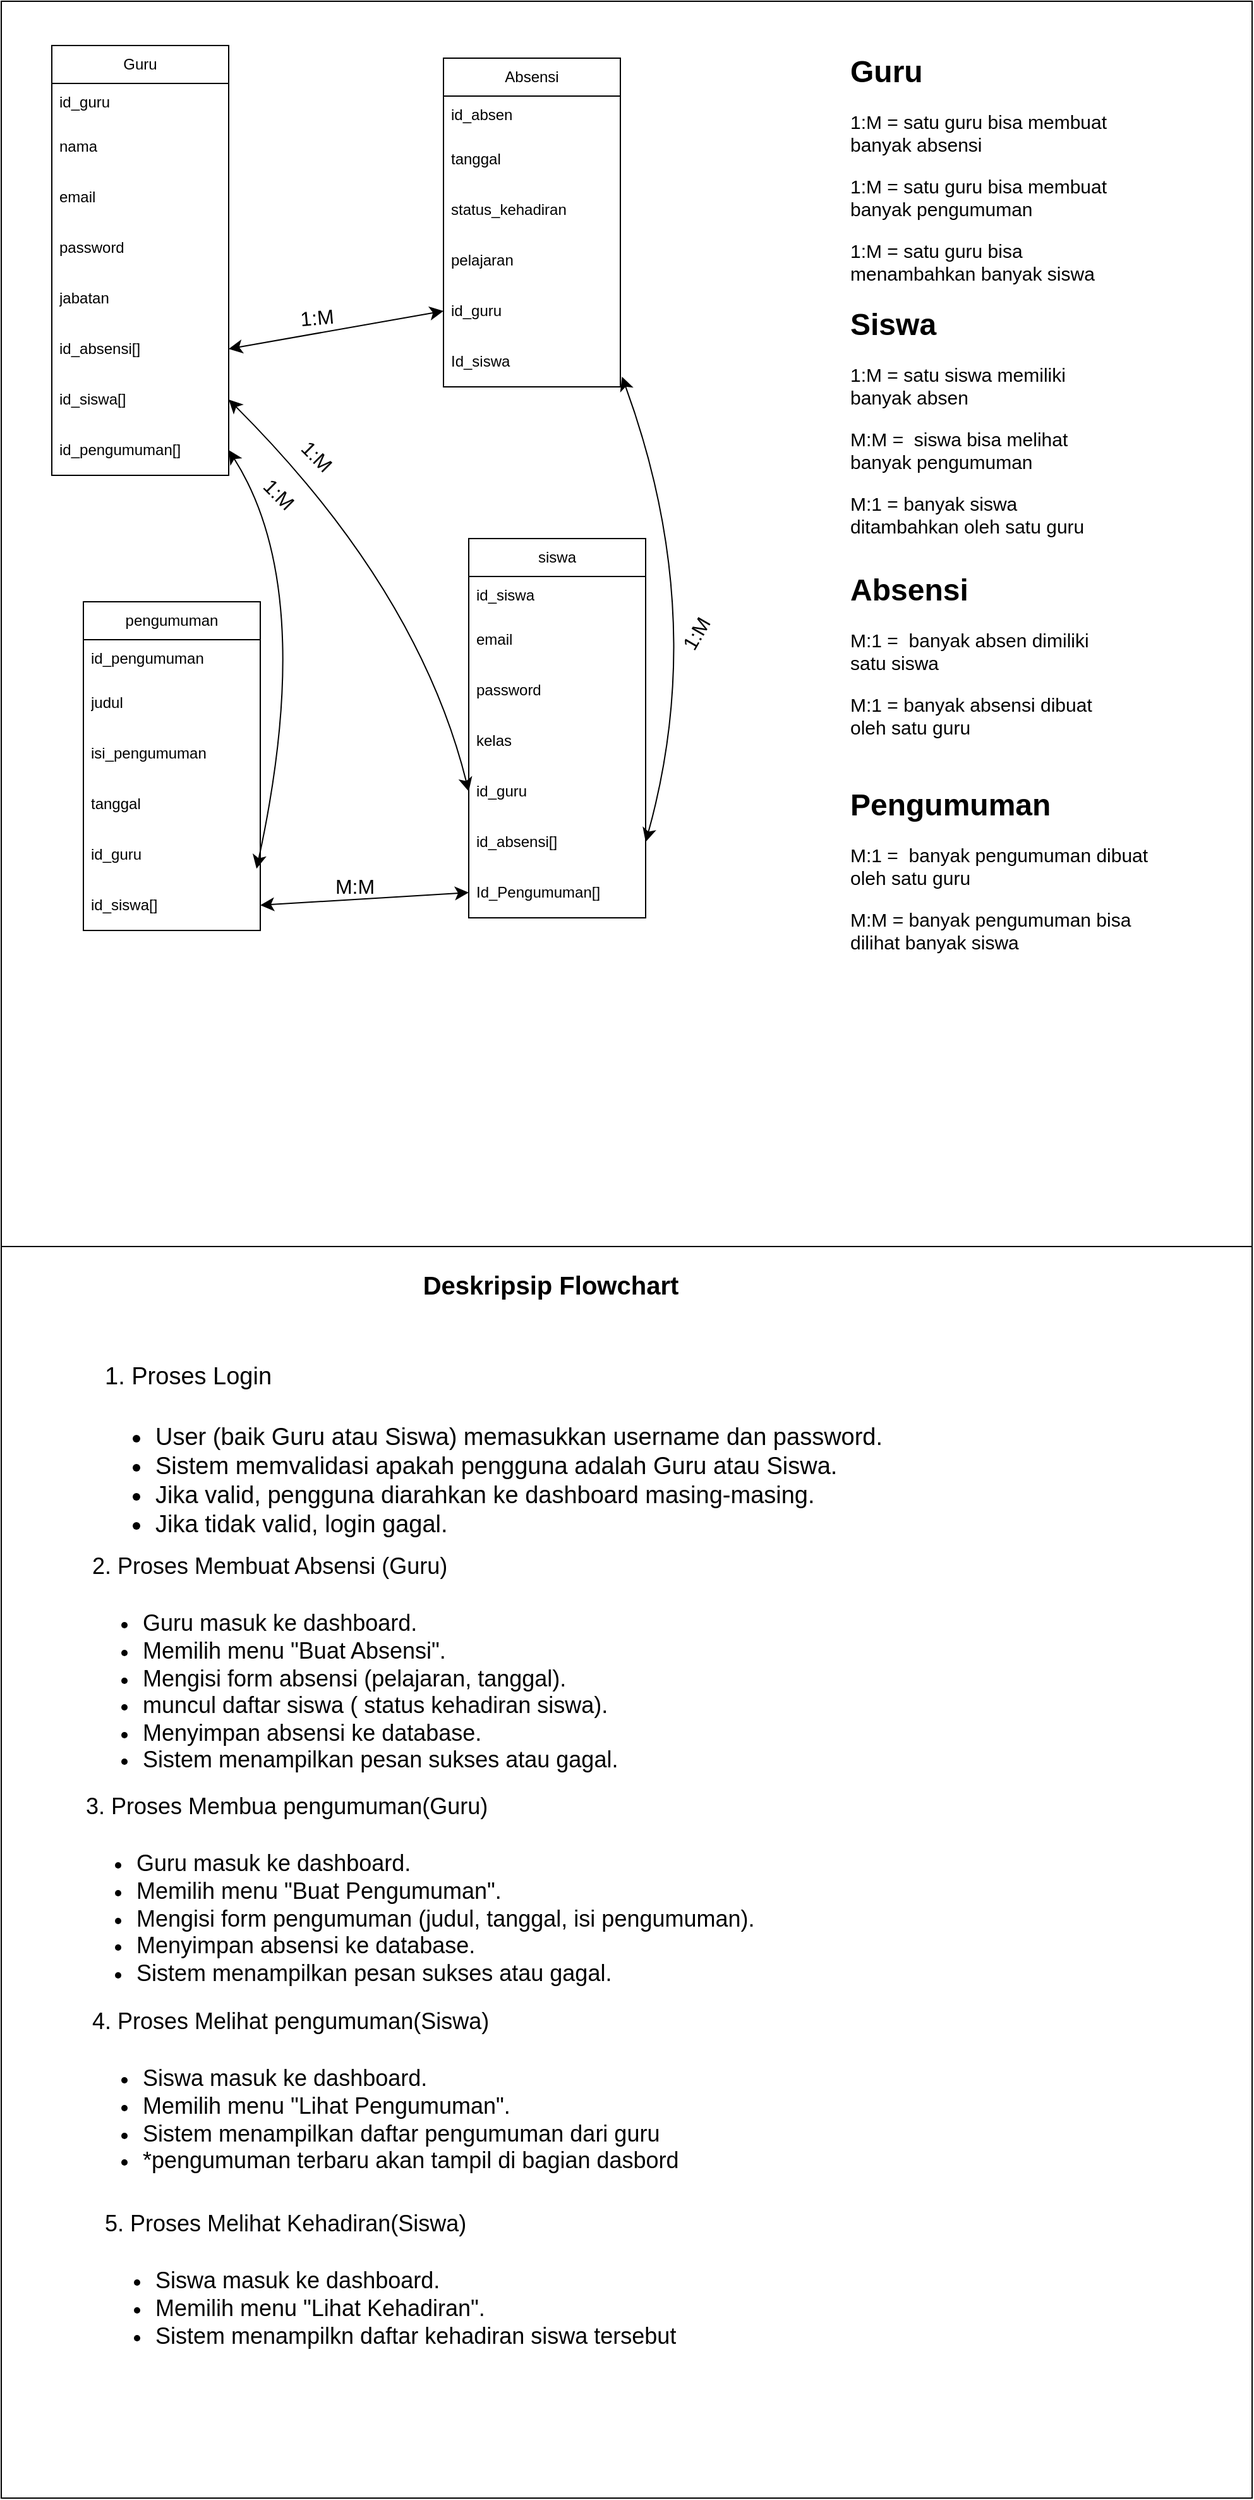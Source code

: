 <mxfile version="24.8.0">
  <diagram id="K_mYu5_qlWjs1zWiiDSz" name="Page-1">
    <mxGraphModel dx="1540" dy="1109" grid="1" gridSize="10" guides="1" tooltips="1" connect="1" arrows="1" fold="1" page="0" pageScale="1" pageWidth="850" pageHeight="1100" math="0" shadow="0">
      <root>
        <mxCell id="0" />
        <mxCell id="1" parent="0" />
        <mxCell id="2ChYjcpy2FNca0OiJrrC-1" value="" style="whiteSpace=wrap;html=1;aspect=fixed;" parent="1" vertex="1">
          <mxGeometry x="150" y="-25" width="990" height="990" as="geometry" />
        </mxCell>
        <mxCell id="QQ9MUmaFVc_EYHblTzJI-6" value="Guru" style="swimlane;fontStyle=0;childLayout=stackLayout;horizontal=1;startSize=30;horizontalStack=0;resizeParent=1;resizeParentMax=0;resizeLast=0;collapsible=1;marginBottom=0;whiteSpace=wrap;html=1;" vertex="1" parent="1">
          <mxGeometry x="190" y="10" width="140" height="340" as="geometry" />
        </mxCell>
        <mxCell id="QQ9MUmaFVc_EYHblTzJI-7" value="id_guru" style="text;strokeColor=none;fillColor=none;align=left;verticalAlign=middle;spacingLeft=4;spacingRight=4;overflow=hidden;points=[[0,0.5],[1,0.5]];portConstraint=eastwest;rotatable=0;whiteSpace=wrap;html=1;" vertex="1" parent="QQ9MUmaFVc_EYHblTzJI-6">
          <mxGeometry y="30" width="140" height="30" as="geometry" />
        </mxCell>
        <mxCell id="QQ9MUmaFVc_EYHblTzJI-8" value="nama" style="text;strokeColor=none;fillColor=none;align=left;verticalAlign=middle;spacingLeft=4;spacingRight=4;overflow=hidden;points=[[0,0.5],[1,0.5]];portConstraint=eastwest;rotatable=0;whiteSpace=wrap;html=1;" vertex="1" parent="QQ9MUmaFVc_EYHblTzJI-6">
          <mxGeometry y="60" width="140" height="40" as="geometry" />
        </mxCell>
        <mxCell id="QQ9MUmaFVc_EYHblTzJI-9" value="email" style="text;strokeColor=none;fillColor=none;align=left;verticalAlign=middle;spacingLeft=4;spacingRight=4;overflow=hidden;points=[[0,0.5],[1,0.5]];portConstraint=eastwest;rotatable=0;whiteSpace=wrap;html=1;" vertex="1" parent="QQ9MUmaFVc_EYHblTzJI-6">
          <mxGeometry y="100" width="140" height="40" as="geometry" />
        </mxCell>
        <mxCell id="QQ9MUmaFVc_EYHblTzJI-10" value="password" style="text;strokeColor=none;fillColor=none;align=left;verticalAlign=middle;spacingLeft=4;spacingRight=4;overflow=hidden;points=[[0,0.5],[1,0.5]];portConstraint=eastwest;rotatable=0;whiteSpace=wrap;html=1;" vertex="1" parent="QQ9MUmaFVc_EYHblTzJI-6">
          <mxGeometry y="140" width="140" height="40" as="geometry" />
        </mxCell>
        <mxCell id="QQ9MUmaFVc_EYHblTzJI-11" value="jabatan" style="text;strokeColor=none;fillColor=none;align=left;verticalAlign=middle;spacingLeft=4;spacingRight=4;overflow=hidden;points=[[0,0.5],[1,0.5]];portConstraint=eastwest;rotatable=0;whiteSpace=wrap;html=1;" vertex="1" parent="QQ9MUmaFVc_EYHblTzJI-6">
          <mxGeometry y="180" width="140" height="40" as="geometry" />
        </mxCell>
        <mxCell id="QQ9MUmaFVc_EYHblTzJI-73" value="id_absensi[]" style="text;strokeColor=none;fillColor=none;align=left;verticalAlign=middle;spacingLeft=4;spacingRight=4;overflow=hidden;points=[[0,0.5],[1,0.5]];portConstraint=eastwest;rotatable=0;whiteSpace=wrap;html=1;" vertex="1" parent="QQ9MUmaFVc_EYHblTzJI-6">
          <mxGeometry y="220" width="140" height="40" as="geometry" />
        </mxCell>
        <mxCell id="QQ9MUmaFVc_EYHblTzJI-74" value="id_siswa[]" style="text;strokeColor=none;fillColor=none;align=left;verticalAlign=middle;spacingLeft=4;spacingRight=4;overflow=hidden;points=[[0,0.5],[1,0.5]];portConstraint=eastwest;rotatable=0;whiteSpace=wrap;html=1;" vertex="1" parent="QQ9MUmaFVc_EYHblTzJI-6">
          <mxGeometry y="260" width="140" height="40" as="geometry" />
        </mxCell>
        <mxCell id="QQ9MUmaFVc_EYHblTzJI-75" value="id_pengumuman[]" style="text;strokeColor=none;fillColor=none;align=left;verticalAlign=middle;spacingLeft=4;spacingRight=4;overflow=hidden;points=[[0,0.5],[1,0.5]];portConstraint=eastwest;rotatable=0;whiteSpace=wrap;html=1;" vertex="1" parent="QQ9MUmaFVc_EYHblTzJI-6">
          <mxGeometry y="300" width="140" height="40" as="geometry" />
        </mxCell>
        <mxCell id="QQ9MUmaFVc_EYHblTzJI-15" value="siswa" style="swimlane;fontStyle=0;childLayout=stackLayout;horizontal=1;startSize=30;horizontalStack=0;resizeParent=1;resizeParentMax=0;resizeLast=0;collapsible=1;marginBottom=0;whiteSpace=wrap;html=1;" vertex="1" parent="1">
          <mxGeometry x="520" y="400" width="140" height="300" as="geometry" />
        </mxCell>
        <mxCell id="QQ9MUmaFVc_EYHblTzJI-16" value="id_siswa" style="text;strokeColor=none;fillColor=none;align=left;verticalAlign=middle;spacingLeft=4;spacingRight=4;overflow=hidden;points=[[0,0.5],[1,0.5]];portConstraint=eastwest;rotatable=0;whiteSpace=wrap;html=1;" vertex="1" parent="QQ9MUmaFVc_EYHblTzJI-15">
          <mxGeometry y="30" width="140" height="30" as="geometry" />
        </mxCell>
        <mxCell id="QQ9MUmaFVc_EYHblTzJI-17" value="email" style="text;strokeColor=none;fillColor=none;align=left;verticalAlign=middle;spacingLeft=4;spacingRight=4;overflow=hidden;points=[[0,0.5],[1,0.5]];portConstraint=eastwest;rotatable=0;whiteSpace=wrap;html=1;" vertex="1" parent="QQ9MUmaFVc_EYHblTzJI-15">
          <mxGeometry y="60" width="140" height="40" as="geometry" />
        </mxCell>
        <mxCell id="QQ9MUmaFVc_EYHblTzJI-18" value="password" style="text;strokeColor=none;fillColor=none;align=left;verticalAlign=middle;spacingLeft=4;spacingRight=4;overflow=hidden;points=[[0,0.5],[1,0.5]];portConstraint=eastwest;rotatable=0;whiteSpace=wrap;html=1;" vertex="1" parent="QQ9MUmaFVc_EYHblTzJI-15">
          <mxGeometry y="100" width="140" height="40" as="geometry" />
        </mxCell>
        <mxCell id="QQ9MUmaFVc_EYHblTzJI-19" value="kelas" style="text;strokeColor=none;fillColor=none;align=left;verticalAlign=middle;spacingLeft=4;spacingRight=4;overflow=hidden;points=[[0,0.5],[1,0.5]];portConstraint=eastwest;rotatable=0;whiteSpace=wrap;html=1;" vertex="1" parent="QQ9MUmaFVc_EYHblTzJI-15">
          <mxGeometry y="140" width="140" height="40" as="geometry" />
        </mxCell>
        <mxCell id="QQ9MUmaFVc_EYHblTzJI-60" value="id_guru" style="text;strokeColor=none;fillColor=none;align=left;verticalAlign=middle;spacingLeft=4;spacingRight=4;overflow=hidden;points=[[0,0.5],[1,0.5]];portConstraint=eastwest;rotatable=0;whiteSpace=wrap;html=1;" vertex="1" parent="QQ9MUmaFVc_EYHblTzJI-15">
          <mxGeometry y="180" width="140" height="40" as="geometry" />
        </mxCell>
        <mxCell id="QQ9MUmaFVc_EYHblTzJI-80" value="id_absensi[]" style="text;strokeColor=none;fillColor=none;align=left;verticalAlign=middle;spacingLeft=4;spacingRight=4;overflow=hidden;points=[[0,0.5],[1,0.5]];portConstraint=eastwest;rotatable=0;whiteSpace=wrap;html=1;" vertex="1" parent="QQ9MUmaFVc_EYHblTzJI-15">
          <mxGeometry y="220" width="140" height="40" as="geometry" />
        </mxCell>
        <mxCell id="QQ9MUmaFVc_EYHblTzJI-65" value="Id_Pengumuman[]" style="text;strokeColor=none;fillColor=none;align=left;verticalAlign=middle;spacingLeft=4;spacingRight=4;overflow=hidden;points=[[0,0.5],[1,0.5]];portConstraint=eastwest;rotatable=0;whiteSpace=wrap;html=1;" vertex="1" parent="QQ9MUmaFVc_EYHblTzJI-15">
          <mxGeometry y="260" width="140" height="40" as="geometry" />
        </mxCell>
        <mxCell id="QQ9MUmaFVc_EYHblTzJI-21" value="Absensi" style="swimlane;fontStyle=0;childLayout=stackLayout;horizontal=1;startSize=30;horizontalStack=0;resizeParent=1;resizeParentMax=0;resizeLast=0;collapsible=1;marginBottom=0;whiteSpace=wrap;html=1;" vertex="1" parent="1">
          <mxGeometry x="500" y="20" width="140" height="260" as="geometry" />
        </mxCell>
        <mxCell id="QQ9MUmaFVc_EYHblTzJI-22" value="id_absen" style="text;strokeColor=none;fillColor=none;align=left;verticalAlign=middle;spacingLeft=4;spacingRight=4;overflow=hidden;points=[[0,0.5],[1,0.5]];portConstraint=eastwest;rotatable=0;whiteSpace=wrap;html=1;" vertex="1" parent="QQ9MUmaFVc_EYHblTzJI-21">
          <mxGeometry y="30" width="140" height="30" as="geometry" />
        </mxCell>
        <mxCell id="QQ9MUmaFVc_EYHblTzJI-23" value="tanggal" style="text;strokeColor=none;fillColor=none;align=left;verticalAlign=middle;spacingLeft=4;spacingRight=4;overflow=hidden;points=[[0,0.5],[1,0.5]];portConstraint=eastwest;rotatable=0;whiteSpace=wrap;html=1;" vertex="1" parent="QQ9MUmaFVc_EYHblTzJI-21">
          <mxGeometry y="60" width="140" height="40" as="geometry" />
        </mxCell>
        <mxCell id="QQ9MUmaFVc_EYHblTzJI-24" value="status_kehadiran" style="text;strokeColor=none;fillColor=none;align=left;verticalAlign=middle;spacingLeft=4;spacingRight=4;overflow=hidden;points=[[0,0.5],[1,0.5]];portConstraint=eastwest;rotatable=0;whiteSpace=wrap;html=1;" vertex="1" parent="QQ9MUmaFVc_EYHblTzJI-21">
          <mxGeometry y="100" width="140" height="40" as="geometry" />
        </mxCell>
        <mxCell id="QQ9MUmaFVc_EYHblTzJI-54" value="pelajaran" style="text;strokeColor=none;fillColor=none;align=left;verticalAlign=middle;spacingLeft=4;spacingRight=4;overflow=hidden;points=[[0,0.5],[1,0.5]];portConstraint=eastwest;rotatable=0;whiteSpace=wrap;html=1;" vertex="1" parent="QQ9MUmaFVc_EYHblTzJI-21">
          <mxGeometry y="140" width="140" height="40" as="geometry" />
        </mxCell>
        <mxCell id="QQ9MUmaFVc_EYHblTzJI-25" value="id_guru" style="text;strokeColor=none;fillColor=none;align=left;verticalAlign=middle;spacingLeft=4;spacingRight=4;overflow=hidden;points=[[0,0.5],[1,0.5]];portConstraint=eastwest;rotatable=0;whiteSpace=wrap;html=1;" vertex="1" parent="QQ9MUmaFVc_EYHblTzJI-21">
          <mxGeometry y="180" width="140" height="40" as="geometry" />
        </mxCell>
        <mxCell id="QQ9MUmaFVc_EYHblTzJI-26" value="Id_siswa" style="text;strokeColor=none;fillColor=none;align=left;verticalAlign=middle;spacingLeft=4;spacingRight=4;overflow=hidden;points=[[0,0.5],[1,0.5]];portConstraint=eastwest;rotatable=0;whiteSpace=wrap;html=1;" vertex="1" parent="QQ9MUmaFVc_EYHblTzJI-21">
          <mxGeometry y="220" width="140" height="40" as="geometry" />
        </mxCell>
        <mxCell id="QQ9MUmaFVc_EYHblTzJI-27" value="pengumuman" style="swimlane;fontStyle=0;childLayout=stackLayout;horizontal=1;startSize=30;horizontalStack=0;resizeParent=1;resizeParentMax=0;resizeLast=0;collapsible=1;marginBottom=0;whiteSpace=wrap;html=1;" vertex="1" parent="1">
          <mxGeometry x="215" y="450" width="140" height="260" as="geometry" />
        </mxCell>
        <mxCell id="QQ9MUmaFVc_EYHblTzJI-28" value="id_pengumuman" style="text;strokeColor=none;fillColor=none;align=left;verticalAlign=middle;spacingLeft=4;spacingRight=4;overflow=hidden;points=[[0,0.5],[1,0.5]];portConstraint=eastwest;rotatable=0;whiteSpace=wrap;html=1;" vertex="1" parent="QQ9MUmaFVc_EYHblTzJI-27">
          <mxGeometry y="30" width="140" height="30" as="geometry" />
        </mxCell>
        <mxCell id="QQ9MUmaFVc_EYHblTzJI-29" value="judul" style="text;strokeColor=none;fillColor=none;align=left;verticalAlign=middle;spacingLeft=4;spacingRight=4;overflow=hidden;points=[[0,0.5],[1,0.5]];portConstraint=eastwest;rotatable=0;whiteSpace=wrap;html=1;" vertex="1" parent="QQ9MUmaFVc_EYHblTzJI-27">
          <mxGeometry y="60" width="140" height="40" as="geometry" />
        </mxCell>
        <mxCell id="QQ9MUmaFVc_EYHblTzJI-30" value="isi_pengumuman" style="text;strokeColor=none;fillColor=none;align=left;verticalAlign=middle;spacingLeft=4;spacingRight=4;overflow=hidden;points=[[0,0.5],[1,0.5]];portConstraint=eastwest;rotatable=0;whiteSpace=wrap;html=1;" vertex="1" parent="QQ9MUmaFVc_EYHblTzJI-27">
          <mxGeometry y="100" width="140" height="40" as="geometry" />
        </mxCell>
        <mxCell id="QQ9MUmaFVc_EYHblTzJI-31" value="tanggal" style="text;strokeColor=none;fillColor=none;align=left;verticalAlign=middle;spacingLeft=4;spacingRight=4;overflow=hidden;points=[[0,0.5],[1,0.5]];portConstraint=eastwest;rotatable=0;whiteSpace=wrap;html=1;" vertex="1" parent="QQ9MUmaFVc_EYHblTzJI-27">
          <mxGeometry y="140" width="140" height="40" as="geometry" />
        </mxCell>
        <mxCell id="QQ9MUmaFVc_EYHblTzJI-32" value="id_guru" style="text;strokeColor=none;fillColor=none;align=left;verticalAlign=middle;spacingLeft=4;spacingRight=4;overflow=hidden;points=[[0,0.5],[1,0.5]];portConstraint=eastwest;rotatable=0;whiteSpace=wrap;html=1;" vertex="1" parent="QQ9MUmaFVc_EYHblTzJI-27">
          <mxGeometry y="180" width="140" height="40" as="geometry" />
        </mxCell>
        <mxCell id="QQ9MUmaFVc_EYHblTzJI-64" value="id_siswa[]" style="text;strokeColor=none;fillColor=none;align=left;verticalAlign=middle;spacingLeft=4;spacingRight=4;overflow=hidden;points=[[0,0.5],[1,0.5]];portConstraint=eastwest;rotatable=0;whiteSpace=wrap;html=1;" vertex="1" parent="QQ9MUmaFVc_EYHblTzJI-27">
          <mxGeometry y="220" width="140" height="40" as="geometry" />
        </mxCell>
        <mxCell id="QQ9MUmaFVc_EYHblTzJI-33" value="" style="endArrow=classic;startArrow=classic;html=1;rounded=0;fontSize=12;startSize=8;endSize=8;curved=1;entryX=1;entryY=0.5;entryDx=0;entryDy=0;exitX=0;exitY=0.5;exitDx=0;exitDy=0;" edge="1" parent="1" source="QQ9MUmaFVc_EYHblTzJI-25" target="QQ9MUmaFVc_EYHblTzJI-73">
          <mxGeometry width="50" height="50" relative="1" as="geometry">
            <mxPoint x="400" y="520" as="sourcePoint" />
            <mxPoint x="450" y="470" as="targetPoint" />
          </mxGeometry>
        </mxCell>
        <mxCell id="QQ9MUmaFVc_EYHblTzJI-34" value="" style="endArrow=classic;startArrow=classic;html=1;rounded=0;fontSize=12;startSize=8;endSize=8;curved=1;entryX=1;entryY=0.5;entryDx=0;entryDy=0;exitX=0.979;exitY=0.779;exitDx=0;exitDy=0;exitPerimeter=0;" edge="1" parent="1" source="QQ9MUmaFVc_EYHblTzJI-32" target="QQ9MUmaFVc_EYHblTzJI-75">
          <mxGeometry width="50" height="50" relative="1" as="geometry">
            <mxPoint x="360" y="685" as="sourcePoint" />
            <mxPoint x="350" y="230" as="targetPoint" />
            <Array as="points">
              <mxPoint x="400" y="440" />
            </Array>
          </mxGeometry>
        </mxCell>
        <mxCell id="QQ9MUmaFVc_EYHblTzJI-35" value="1:M" style="text;html=1;align=center;verticalAlign=middle;whiteSpace=wrap;rounded=0;fontSize=16;rotation=-5;" vertex="1" parent="1">
          <mxGeometry x="370" y="210" width="60" height="30" as="geometry" />
        </mxCell>
        <mxCell id="QQ9MUmaFVc_EYHblTzJI-36" value="1:M" style="text;html=1;align=center;verticalAlign=middle;whiteSpace=wrap;rounded=0;fontSize=16;rotation=45;" vertex="1" parent="1">
          <mxGeometry x="370" y="320" width="60" height="30" as="geometry" />
        </mxCell>
        <mxCell id="QQ9MUmaFVc_EYHblTzJI-39" style="edgeStyle=none;curved=1;rounded=0;orthogonalLoop=1;jettySize=auto;html=1;entryX=1;entryY=0;entryDx=0;entryDy=0;fontSize=12;startSize=8;endSize=8;" edge="1" parent="1">
          <mxGeometry relative="1" as="geometry">
            <mxPoint x="392.01" y="566.519" as="sourcePoint" />
            <mxPoint x="392.01" y="566.519" as="targetPoint" />
          </mxGeometry>
        </mxCell>
        <mxCell id="QQ9MUmaFVc_EYHblTzJI-42" value="" style="endArrow=classic;startArrow=classic;html=1;rounded=0;fontSize=12;startSize=8;endSize=8;curved=1;entryX=1;entryY=0.5;entryDx=0;entryDy=0;exitX=1.009;exitY=0.799;exitDx=0;exitDy=0;exitPerimeter=0;" edge="1" parent="1" source="QQ9MUmaFVc_EYHblTzJI-26" target="QQ9MUmaFVc_EYHblTzJI-80">
          <mxGeometry width="50" height="50" relative="1" as="geometry">
            <mxPoint x="480" y="510" as="sourcePoint" />
            <mxPoint x="530" y="460" as="targetPoint" />
            <Array as="points">
              <mxPoint x="710" y="460" />
            </Array>
          </mxGeometry>
        </mxCell>
        <mxCell id="QQ9MUmaFVc_EYHblTzJI-44" value="1:M" style="text;html=1;align=center;verticalAlign=middle;whiteSpace=wrap;rounded=0;fontSize=16;rotation=-60;" vertex="1" parent="1">
          <mxGeometry x="670" y="460" width="60" height="30" as="geometry" />
        </mxCell>
        <mxCell id="QQ9MUmaFVc_EYHblTzJI-47" value="&lt;h1 style=&quot;margin-top: 0px;&quot;&gt;Guru&lt;/h1&gt;&lt;p style=&quot;font-size: 15px;&quot;&gt;&lt;font style=&quot;font-size: 15px;&quot;&gt;1:M = satu guru bisa membuat banyak absensi&lt;/font&gt;&lt;/p&gt;&lt;p style=&quot;font-size: 15px;&quot;&gt;&lt;font style=&quot;font-size: 15px;&quot;&gt;1:M = satu guru bisa membuat banyak pengumuman&lt;/font&gt;&lt;/p&gt;&lt;p style=&quot;font-size: 15px;&quot;&gt;&lt;font style=&quot;font-size: 15px;&quot;&gt;1:M = satu guru bisa menambahkan banyak siswa&lt;/font&gt;&lt;/p&gt;" style="text;html=1;whiteSpace=wrap;overflow=hidden;rounded=0;" vertex="1" parent="1">
          <mxGeometry x="820" y="10" width="220" height="240" as="geometry" />
        </mxCell>
        <mxCell id="QQ9MUmaFVc_EYHblTzJI-48" value="&lt;h1 style=&quot;margin-top: 0px;&quot;&gt;Siswa&lt;/h1&gt;&lt;p style=&quot;font-size: 15px;&quot;&gt;&lt;font style=&quot;font-size: 15px;&quot;&gt;1:M = satu siswa memiliki banyak absen&lt;/font&gt;&lt;/p&gt;&lt;p style=&quot;font-size: 15px;&quot;&gt;&lt;font style=&quot;font-size: 15px;&quot;&gt;M:M =&amp;nbsp; siswa bisa melihat banyak pengumuman&lt;/font&gt;&lt;/p&gt;&lt;p style=&quot;font-size: 15px;&quot;&gt;&lt;font style=&quot;font-size: 15px;&quot;&gt;M:1 = banyak siswa ditambahkan oleh satu guru&lt;/font&gt;&lt;/p&gt;" style="text;html=1;whiteSpace=wrap;overflow=hidden;rounded=0;" vertex="1" parent="1">
          <mxGeometry x="820" y="210" width="220" height="200" as="geometry" />
        </mxCell>
        <mxCell id="QQ9MUmaFVc_EYHblTzJI-50" value="" style="whiteSpace=wrap;html=1;aspect=fixed;movable=1;resizable=1;rotatable=1;deletable=1;editable=1;locked=0;connectable=1;" vertex="1" parent="1">
          <mxGeometry x="150" y="960" width="990" height="990" as="geometry" />
        </mxCell>
        <mxCell id="QQ9MUmaFVc_EYHblTzJI-51" value="&lt;span style=&quot;font-size: 20px;&quot;&gt;&lt;b&gt;Deskripsip Flowchart&lt;/b&gt;&lt;/span&gt;" style="text;html=1;align=center;verticalAlign=middle;whiteSpace=wrap;rounded=0;fontSize=16;" vertex="1" parent="1">
          <mxGeometry x="450" y="970" width="270" height="40" as="geometry" />
        </mxCell>
        <mxCell id="QQ9MUmaFVc_EYHblTzJI-52" value="&lt;h4 style=&quot;font-size: 19px;&quot;&gt;&lt;span style=&quot;font-weight: normal;&quot;&gt;&lt;font style=&quot;font-size: 19px;&quot;&gt;1. Proses Login&lt;/font&gt;&lt;/span&gt;&lt;/h4&gt;&lt;h1 style=&quot;margin-top: 0px; font-size: 19px;&quot;&gt;&lt;ul style=&quot;&quot;&gt;&lt;li style=&quot;&quot;&gt;&lt;span style=&quot;font-weight: normal;&quot;&gt;&lt;font style=&quot;font-size: 19px;&quot;&gt;User (baik Guru atau Siswa) memasukkan username dan password.&lt;/font&gt;&lt;/span&gt;&lt;/li&gt;&lt;li style=&quot;&quot;&gt;&lt;span style=&quot;font-weight: normal;&quot;&gt;&lt;font style=&quot;font-size: 19px;&quot;&gt;Sistem memvalidasi apakah pengguna adalah Guru atau Siswa.&lt;/font&gt;&lt;/span&gt;&lt;/li&gt;&lt;li style=&quot;&quot;&gt;&lt;span style=&quot;font-weight: normal;&quot;&gt;&lt;font style=&quot;font-size: 19px;&quot;&gt;Jika valid, pengguna diarahkan ke dashboard masing-masing.&lt;/font&gt;&lt;/span&gt;&lt;/li&gt;&lt;li style=&quot;&quot;&gt;&lt;span style=&quot;font-weight: normal;&quot;&gt;&lt;font style=&quot;font-size: 19px;&quot;&gt;Jika tidak valid, login gagal.&lt;/font&gt;&lt;/span&gt;&lt;/li&gt;&lt;/ul&gt;&lt;/h1&gt;" style="text;html=1;whiteSpace=wrap;overflow=hidden;rounded=0;" vertex="1" parent="1">
          <mxGeometry x="230" y="1020" width="670" height="210" as="geometry" />
        </mxCell>
        <mxCell id="QQ9MUmaFVc_EYHblTzJI-53" value="&lt;h4&gt;&lt;span style=&quot;font-weight: normal;&quot;&gt;&lt;font style=&quot;font-size: 18px;&quot;&gt;2. Proses Membuat Absensi (Guru)&lt;/font&gt;&lt;/span&gt;&lt;/h4&gt;&lt;h4 style=&quot;font-size: 18px;&quot;&gt;&lt;ul&gt;&lt;li&gt;&lt;span style=&quot;font-weight: normal;&quot;&gt;Guru masuk ke dashboard.&lt;/span&gt;&lt;/li&gt;&lt;li&gt;&lt;span style=&quot;font-weight: normal;&quot;&gt;Memilih menu &quot;Buat Absensi&quot;.&lt;/span&gt;&lt;/li&gt;&lt;li&gt;&lt;span style=&quot;font-weight: normal;&quot;&gt;Mengisi form absensi (pelajaran, tanggal).&lt;/span&gt;&lt;/li&gt;&lt;li&gt;&lt;span style=&quot;font-weight: normal;&quot;&gt;muncul daftar siswa (&lt;/span&gt;&lt;span style=&quot;font-weight: 400;&quot;&gt;&amp;nbsp;status kehadiran siswa).&lt;/span&gt;&lt;/li&gt;&lt;li&gt;&lt;span style=&quot;font-weight: normal;&quot;&gt;Menyimpan absensi ke database.&lt;/span&gt;&lt;/li&gt;&lt;li&gt;&lt;span style=&quot;font-weight: normal;&quot;&gt;Sistem menampilkan pesan sukses atau gagal.&lt;/span&gt;&lt;/li&gt;&lt;/ul&gt;&lt;/h4&gt;&lt;h4&gt;&lt;/h4&gt;" style="text;html=1;whiteSpace=wrap;overflow=hidden;rounded=0;" vertex="1" parent="1">
          <mxGeometry x="220" y="1180" width="680" height="210" as="geometry" />
        </mxCell>
        <mxCell id="QQ9MUmaFVc_EYHblTzJI-55" value="&lt;h4&gt;&lt;span style=&quot;font-weight: normal;&quot;&gt;&lt;font style=&quot;font-size: 18px;&quot;&gt;3. Proses Membua pengumuman(Guru)&lt;/font&gt;&lt;/span&gt;&lt;/h4&gt;&lt;h4 style=&quot;font-size: 18px;&quot;&gt;&lt;ul&gt;&lt;li&gt;&lt;span style=&quot;font-weight: normal;&quot;&gt;Guru masuk ke dashboard.&lt;/span&gt;&lt;/li&gt;&lt;li&gt;&lt;span style=&quot;font-weight: normal;&quot;&gt;Memilih menu &quot;Buat Pengumuman&quot;.&lt;/span&gt;&lt;/li&gt;&lt;li&gt;&lt;span style=&quot;font-weight: normal;&quot;&gt;Mengisi form pengumuman (judul, tanggal, isi pengumuman).&lt;/span&gt;&lt;/li&gt;&lt;li&gt;&lt;span style=&quot;font-weight: normal;&quot;&gt;Menyimpan absensi ke database.&lt;/span&gt;&lt;/li&gt;&lt;li&gt;&lt;span style=&quot;font-weight: normal;&quot;&gt;Sistem menampilkan pesan sukses atau gagal.&lt;/span&gt;&lt;/li&gt;&lt;/ul&gt;&lt;/h4&gt;&lt;h4&gt;&lt;/h4&gt;" style="text;html=1;whiteSpace=wrap;overflow=hidden;rounded=0;" vertex="1" parent="1">
          <mxGeometry x="215" y="1370" width="680" height="210" as="geometry" />
        </mxCell>
        <mxCell id="QQ9MUmaFVc_EYHblTzJI-56" value="&lt;h4&gt;&lt;span style=&quot;font-weight: normal;&quot;&gt;&lt;font style=&quot;font-size: 18px;&quot;&gt;4. Proses Melihat pengumuman(Siswa)&lt;/font&gt;&lt;/span&gt;&lt;/h4&gt;&lt;h4 style=&quot;font-size: 18px;&quot;&gt;&lt;ul&gt;&lt;li&gt;&lt;span style=&quot;font-weight: normal;&quot;&gt;Siswa masuk ke dashboard.&lt;/span&gt;&lt;/li&gt;&lt;li&gt;&lt;span style=&quot;font-weight: normal;&quot;&gt;Memilih menu &quot;Lihat Pengumuman&quot;.&lt;/span&gt;&lt;/li&gt;&lt;li&gt;&lt;span style=&quot;font-weight: 400;&quot;&gt;Sistem menampilkan daftar pengumuman dari guru&lt;/span&gt;&lt;/li&gt;&lt;li&gt;&lt;span style=&quot;font-weight: 400;&quot;&gt;*pengumuman terbaru akan tampil di bagian dasbord&lt;/span&gt;&lt;/li&gt;&lt;/ul&gt;&lt;/h4&gt;&lt;h4&gt;&lt;/h4&gt;" style="text;html=1;whiteSpace=wrap;overflow=hidden;rounded=0;" vertex="1" parent="1">
          <mxGeometry x="220" y="1540" width="680" height="170" as="geometry" />
        </mxCell>
        <mxCell id="QQ9MUmaFVc_EYHblTzJI-57" value="&lt;h4&gt;&lt;span style=&quot;font-weight: normal;&quot;&gt;&lt;font style=&quot;font-size: 18px;&quot;&gt;5. Proses Melihat Kehadiran(Siswa)&lt;/font&gt;&lt;/span&gt;&lt;/h4&gt;&lt;h4 style=&quot;font-size: 18px;&quot;&gt;&lt;ul&gt;&lt;li&gt;&lt;span style=&quot;font-weight: normal;&quot;&gt;Siswa masuk ke dashboard.&lt;/span&gt;&lt;/li&gt;&lt;li&gt;&lt;span style=&quot;font-weight: normal;&quot;&gt;Memilih menu &quot;Lihat Kehadiran&quot;.&lt;/span&gt;&lt;/li&gt;&lt;li&gt;&lt;span style=&quot;font-weight: 400;&quot;&gt;Sistem menampilkn daftar kehadiran siswa tersebut&lt;/span&gt;&lt;/li&gt;&lt;/ul&gt;&lt;/h4&gt;&lt;h4&gt;&lt;/h4&gt;" style="text;html=1;whiteSpace=wrap;overflow=hidden;rounded=0;" vertex="1" parent="1">
          <mxGeometry x="230" y="1700" width="680" height="160" as="geometry" />
        </mxCell>
        <mxCell id="QQ9MUmaFVc_EYHblTzJI-63" value="1:M" style="text;html=1;align=center;verticalAlign=middle;whiteSpace=wrap;rounded=0;fontSize=16;rotation=45;" vertex="1" parent="1">
          <mxGeometry x="340" y="350" width="60" height="30" as="geometry" />
        </mxCell>
        <mxCell id="QQ9MUmaFVc_EYHblTzJI-66" value="" style="endArrow=classic;startArrow=classic;html=1;rounded=0;fontSize=12;startSize=8;endSize=8;curved=1;exitX=1;exitY=0.5;exitDx=0;exitDy=0;entryX=0;entryY=0.5;entryDx=0;entryDy=0;" edge="1" parent="1" source="QQ9MUmaFVc_EYHblTzJI-64" target="QQ9MUmaFVc_EYHblTzJI-65">
          <mxGeometry width="50" height="50" relative="1" as="geometry">
            <mxPoint x="480" y="650" as="sourcePoint" />
            <mxPoint x="530" y="600" as="targetPoint" />
          </mxGeometry>
        </mxCell>
        <mxCell id="QQ9MUmaFVc_EYHblTzJI-67" value="M:M" style="text;html=1;align=center;verticalAlign=middle;whiteSpace=wrap;rounded=0;fontSize=16;rotation=0;" vertex="1" parent="1">
          <mxGeometry x="400" y="660" width="60" height="30" as="geometry" />
        </mxCell>
        <mxCell id="QQ9MUmaFVc_EYHblTzJI-77" value="" style="endArrow=classic;startArrow=classic;html=1;rounded=0;fontSize=12;startSize=8;endSize=8;curved=1;entryX=1;entryY=0.5;entryDx=0;entryDy=0;exitX=0;exitY=0.5;exitDx=0;exitDy=0;" edge="1" parent="1" source="QQ9MUmaFVc_EYHblTzJI-60" target="QQ9MUmaFVc_EYHblTzJI-74">
          <mxGeometry width="50" height="50" relative="1" as="geometry">
            <mxPoint x="520" y="370" as="sourcePoint" />
            <mxPoint x="340" y="260" as="targetPoint" />
            <Array as="points">
              <mxPoint x="480" y="440" />
            </Array>
          </mxGeometry>
        </mxCell>
        <mxCell id="QQ9MUmaFVc_EYHblTzJI-81" value="&lt;h1 style=&quot;margin-top: 0px;&quot;&gt;Absensi&lt;/h1&gt;&lt;p style=&quot;font-size: 15px;&quot;&gt;&lt;font style=&quot;font-size: 15px;&quot;&gt;M:1 =&amp;nbsp; banyak absen dimiliki satu siswa&lt;/font&gt;&lt;/p&gt;&lt;p style=&quot;font-size: 15px;&quot;&gt;&lt;font style=&quot;font-size: 15px;&quot;&gt;M:1 = banyak absensi dibuat oleh satu guru&lt;/font&gt;&lt;/p&gt;" style="text;html=1;whiteSpace=wrap;overflow=hidden;rounded=0;" vertex="1" parent="1">
          <mxGeometry x="820" y="420" width="220" height="160" as="geometry" />
        </mxCell>
        <mxCell id="QQ9MUmaFVc_EYHblTzJI-82" value="&lt;h1 style=&quot;margin-top: 0px;&quot;&gt;Pengumuman&lt;/h1&gt;&lt;p style=&quot;font-size: 15px;&quot;&gt;&lt;font style=&quot;font-size: 15px;&quot;&gt;M:1 =&amp;nbsp; banyak pengumuman dibuat oleh satu guru&lt;/font&gt;&lt;/p&gt;&lt;p style=&quot;font-size: 15px;&quot;&gt;&lt;font style=&quot;font-size: 15px;&quot;&gt;M:M = banyak pengumuman bisa dilihat banyak siswa&lt;/font&gt;&lt;br&gt;&lt;/p&gt;" style="text;html=1;whiteSpace=wrap;overflow=hidden;rounded=0;" vertex="1" parent="1">
          <mxGeometry x="820" y="590" width="240" height="190" as="geometry" />
        </mxCell>
      </root>
    </mxGraphModel>
  </diagram>
</mxfile>
